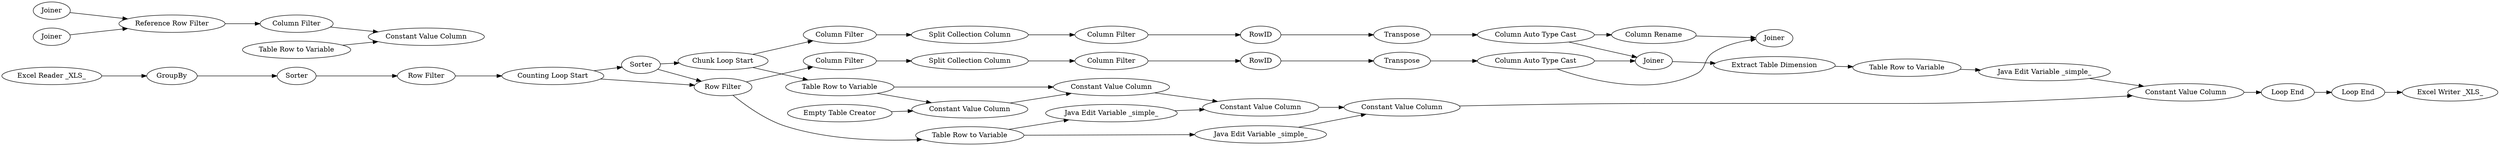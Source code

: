 digraph {
	"-578569773552524370_262" [label="Column Filter"]
	"-578569773552524370_263" [label="Column Filter"]
	"-578569773552524370_269" [label="Constant Value Column"]
	"-578569773552524370_275" [label="Java Edit Variable _simple_"]
	"-578569773552524370_258" [label="Table Row to Variable"]
	"-578569773552524370_273" [label="Java Edit Variable _simple_"]
	"-578569773552524370_242" [label="Loop End"]
	"-3408345557406477820_286" [label="Constant Value Column"]
	"-578569773552524370_2" [label=GroupBy]
	"-3408345557406477820_284" [label="Column Filter"]
	"-578569773552524370_1" [label="Excel Reader _XLS_"]
	"-578569773552524370_254" [label="Counting Loop Start"]
	"-578569773552524370_265" [label="Constant Value Column"]
	"-578569773552524370_259" [label="Column Filter"]
	"-3408345557406477820_281" [label=Joiner]
	"-578569773552524370_276" [label="Java Edit Variable _simple_"]
	"-578569773552524370_270" [label="Extract Table Dimension"]
	"-578569773552524370_272" [label="Constant Value Column"]
	"-578569773552524370_277" [label="Row Filter"]
	"-578569773552524370_249" [label=Joiner]
	"-578569773552524370_280" [label="Column Rename"]
	"-578569773552524370_255" [label="Loop End"]
	"-578569773552524370_264" [label="Empty Table Creator"]
	"-578569773552524370_278" [label="Excel Writer _XLS_"]
	"-578569773552524370_3" [label=Sorter]
	"-578569773552524370_251" [label="Column Auto Type Cast"]
	"-578569773552524370_274" [label=Sorter]
	"-578569773552524370_243" [label="Chunk Loop Start"]
	"-578569773552524370_257" [label=RowID]
	"-578569773552524370_267" [label="Table Row to Variable"]
	"-578569773552524370_247" [label=Transpose]
	"-578569773552524370_248" [label=Transpose]
	"-578569773552524370_256" [label=RowID]
	"-578569773552524370_260" [label="Column Filter"]
	"-578569773552524370_252" [label="Row Filter"]
	"-578569773552524370_245" [label="Split Collection Column"]
	"-3408345557406477820_283" [label="Reference Row Filter"]
	"-3408345557406477820_287" [label="Table Row to Variable"]
	"-578569773552524370_250" [label="Column Auto Type Cast"]
	"-578569773552524370_266" [label="Constant Value Column"]
	"-3408345557406477820_280" [label=Joiner]
	"-578569773552524370_271" [label="Table Row to Variable"]
	"-578569773552524370_268" [label="Constant Value Column"]
	"-3408345557406477820_279" [label=Joiner]
	"-578569773552524370_246" [label="Split Collection Column"]
	"-578569773552524370_260" -> "-578569773552524370_257"
	"-578569773552524370_265" -> "-578569773552524370_266"
	"-3408345557406477820_284" -> "-3408345557406477820_286"
	"-578569773552524370_247" -> "-578569773552524370_250"
	"-3408345557406477820_281" -> "-3408345557406477820_283"
	"-578569773552524370_258" -> "-578569773552524370_266"
	"-578569773552524370_251" -> "-578569773552524370_249"
	"-578569773552524370_277" -> "-578569773552524370_254"
	"-578569773552524370_264" -> "-578569773552524370_265"
	"-3408345557406477820_283" -> "-3408345557406477820_284"
	"-578569773552524370_1" -> "-578569773552524370_2"
	"-578569773552524370_256" -> "-578569773552524370_248"
	"-578569773552524370_242" -> "-578569773552524370_255"
	"-578569773552524370_2" -> "-578569773552524370_274"
	"-578569773552524370_280" -> "-3408345557406477820_279"
	"-578569773552524370_245" -> "-578569773552524370_263"
	"-578569773552524370_249" -> "-578569773552524370_270"
	"-578569773552524370_254" -> "-578569773552524370_3"
	"-578569773552524370_255" -> "-578569773552524370_278"
	"-578569773552524370_259" -> "-578569773552524370_246"
	"-578569773552524370_251" -> "-3408345557406477820_279"
	"-578569773552524370_273" -> "-578569773552524370_272"
	"-578569773552524370_254" -> "-578569773552524370_252"
	"-3408345557406477820_287" -> "-3408345557406477820_286"
	"-578569773552524370_267" -> "-578569773552524370_276"
	"-3408345557406477820_280" -> "-3408345557406477820_283"
	"-578569773552524370_3" -> "-578569773552524370_252"
	"-578569773552524370_268" -> "-578569773552524370_269"
	"-578569773552524370_257" -> "-578569773552524370_247"
	"-578569773552524370_270" -> "-578569773552524370_271"
	"-578569773552524370_272" -> "-578569773552524370_242"
	"-578569773552524370_252" -> "-578569773552524370_267"
	"-578569773552524370_262" -> "-578569773552524370_245"
	"-578569773552524370_276" -> "-578569773552524370_269"
	"-578569773552524370_271" -> "-578569773552524370_273"
	"-578569773552524370_267" -> "-578569773552524370_275"
	"-578569773552524370_263" -> "-578569773552524370_256"
	"-578569773552524370_269" -> "-578569773552524370_272"
	"-578569773552524370_266" -> "-578569773552524370_268"
	"-578569773552524370_3" -> "-578569773552524370_243"
	"-578569773552524370_243" -> "-578569773552524370_258"
	"-578569773552524370_243" -> "-578569773552524370_259"
	"-578569773552524370_274" -> "-578569773552524370_277"
	"-578569773552524370_258" -> "-578569773552524370_265"
	"-578569773552524370_252" -> "-578569773552524370_262"
	"-578569773552524370_250" -> "-578569773552524370_249"
	"-578569773552524370_250" -> "-578569773552524370_280"
	"-578569773552524370_275" -> "-578569773552524370_268"
	"-578569773552524370_246" -> "-578569773552524370_260"
	"-578569773552524370_248" -> "-578569773552524370_251"
	rankdir=LR
}
